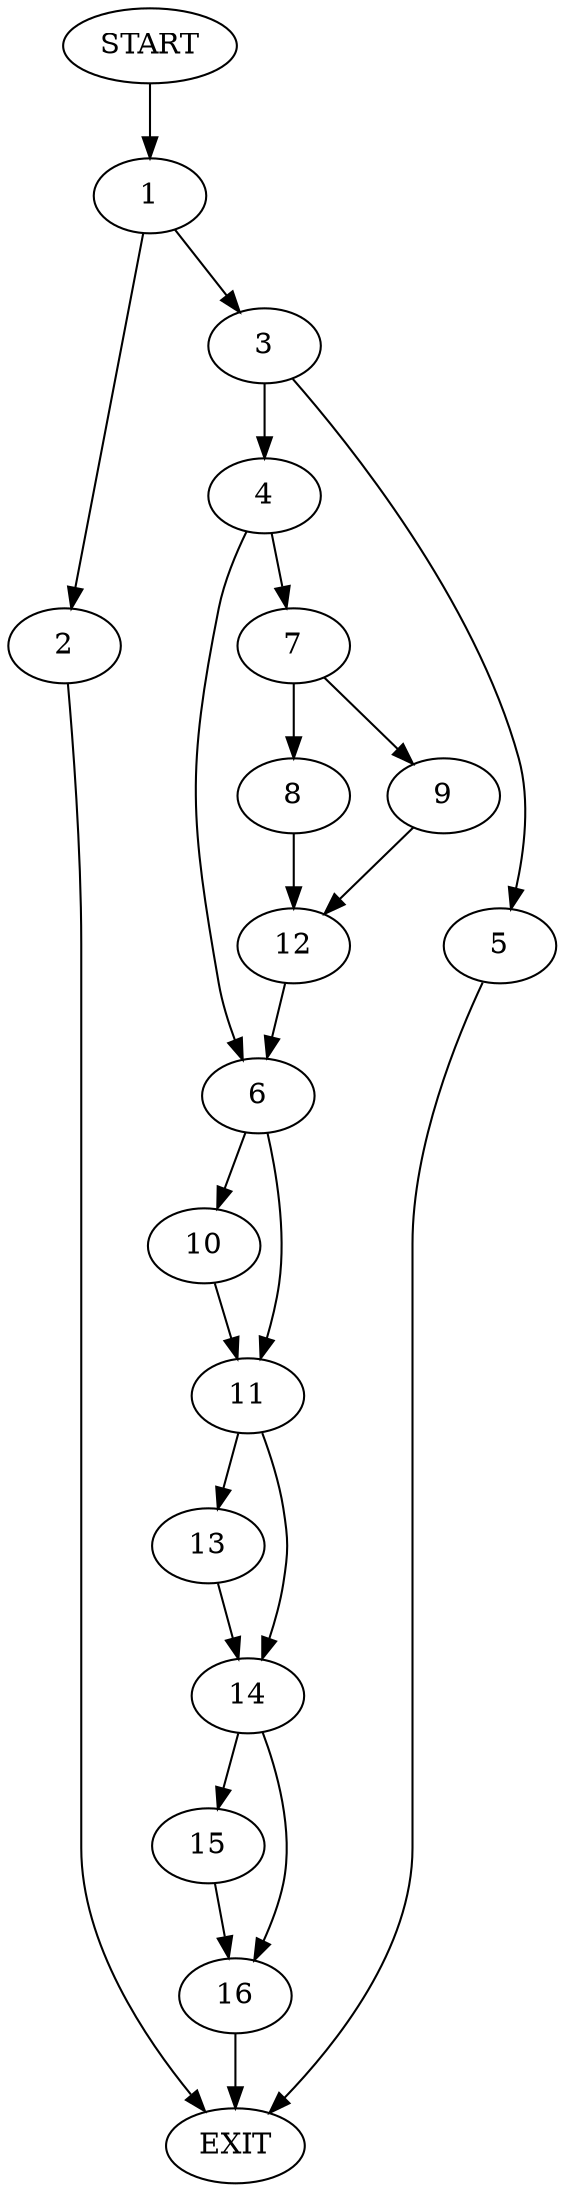 digraph {
0 [label="START"]
17 [label="EXIT"]
0 -> 1
1 -> 2
1 -> 3
2 -> 17
3 -> 4
3 -> 5
5 -> 17
4 -> 6
4 -> 7
7 -> 8
7 -> 9
6 -> 10
6 -> 11
8 -> 12
9 -> 12
12 -> 6
10 -> 11
11 -> 13
11 -> 14
13 -> 14
14 -> 15
14 -> 16
15 -> 16
16 -> 17
}
